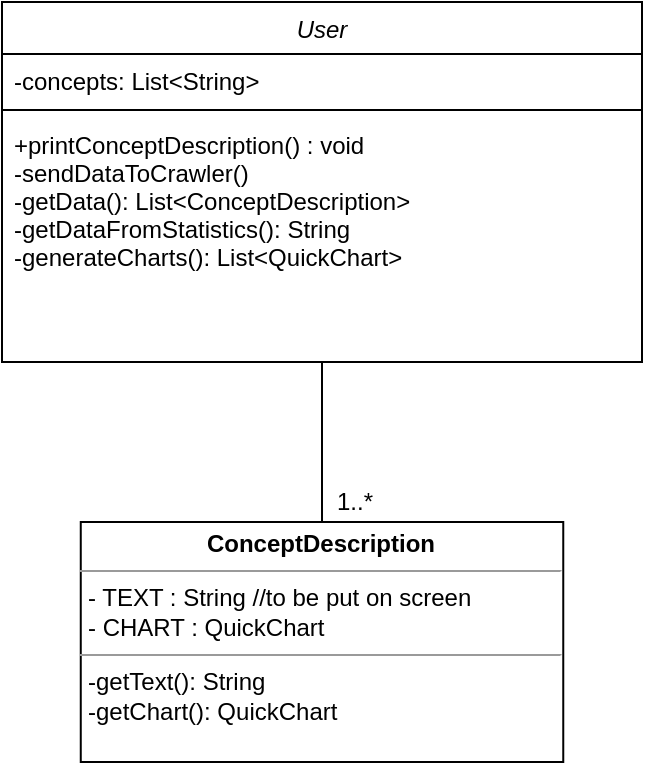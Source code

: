 <mxfile version="17.1.3" type="device"><diagram id="ysfM6FNJnxqSwxjy41mx" name="Page-2"><mxGraphModel dx="1038" dy="547" grid="1" gridSize="10" guides="1" tooltips="1" connect="1" arrows="1" fold="1" page="1" pageScale="1" pageWidth="1169" pageHeight="827" math="0" shadow="0"><root><mxCell id="isEoBQYge2mpJqswxDzk-0"/><mxCell id="isEoBQYge2mpJqswxDzk-1" parent="isEoBQYge2mpJqswxDzk-0"/><mxCell id="isEoBQYge2mpJqswxDzk-2" value="User" style="swimlane;fontStyle=2;align=center;verticalAlign=top;childLayout=stackLayout;horizontal=1;startSize=26;horizontalStack=0;resizeParent=1;resizeLast=0;collapsible=1;marginBottom=0;rounded=0;shadow=0;strokeWidth=1;" vertex="1" parent="isEoBQYge2mpJqswxDzk-1"><mxGeometry x="280" y="140" width="320" height="180" as="geometry"><mxRectangle x="230" y="140" width="160" height="26" as="alternateBounds"/></mxGeometry></mxCell><mxCell id="isEoBQYge2mpJqswxDzk-3" value="-concepts: List&lt;String&gt;" style="text;align=left;verticalAlign=top;spacingLeft=4;spacingRight=4;overflow=hidden;rotatable=0;points=[[0,0.5],[1,0.5]];portConstraint=eastwest;" vertex="1" parent="isEoBQYge2mpJqswxDzk-2"><mxGeometry y="26" width="320" height="24" as="geometry"/></mxCell><mxCell id="isEoBQYge2mpJqswxDzk-4" value="" style="line;html=1;strokeWidth=1;align=left;verticalAlign=middle;spacingTop=-1;spacingLeft=3;spacingRight=3;rotatable=0;labelPosition=right;points=[];portConstraint=eastwest;" vertex="1" parent="isEoBQYge2mpJqswxDzk-2"><mxGeometry y="50" width="320" height="8" as="geometry"/></mxCell><mxCell id="isEoBQYge2mpJqswxDzk-5" value="+printConceptDescription() : void&#10;-sendDataToCrawler()&#10;-getData(): List&lt;ConceptDescription&gt;&#10;-getDataFromStatistics(): String&#10;-generateCharts(): List&lt;QuickChart&gt;" style="text;align=left;verticalAlign=top;spacingLeft=4;spacingRight=4;overflow=hidden;rotatable=0;points=[[0,0.5],[1,0.5]];portConstraint=eastwest;" vertex="1" parent="isEoBQYge2mpJqswxDzk-2"><mxGeometry y="58" width="320" height="122" as="geometry"/></mxCell><mxCell id="isEoBQYge2mpJqswxDzk-6" style="edgeStyle=orthogonalEdgeStyle;rounded=0;orthogonalLoop=1;jettySize=auto;html=1;exitX=1;exitY=0.5;exitDx=0;exitDy=0;" edge="1" parent="isEoBQYge2mpJqswxDzk-2" source="isEoBQYge2mpJqswxDzk-3" target="isEoBQYge2mpJqswxDzk-3"><mxGeometry relative="1" as="geometry"/></mxCell><mxCell id="isEoBQYge2mpJqswxDzk-17" value="" style="endArrow=none;html=1;rounded=0;exitX=0.5;exitY=0;exitDx=0;exitDy=0;entryX=0.5;entryY=1;entryDx=0;entryDy=0;" edge="1" parent="isEoBQYge2mpJqswxDzk-1" source="isEoBQYge2mpJqswxDzk-19" target="isEoBQYge2mpJqswxDzk-2"><mxGeometry width="50" height="50" relative="1" as="geometry"><mxPoint x="430" y="360" as="sourcePoint"/><mxPoint x="460" y="330" as="targetPoint"/></mxGeometry></mxCell><mxCell id="isEoBQYge2mpJqswxDzk-19" value="&lt;p style=&quot;margin: 0px ; margin-top: 4px ; text-align: center&quot;&gt;&lt;b&gt;ConceptDescription&lt;/b&gt;&lt;/p&gt;&lt;hr size=&quot;1&quot;&gt;&lt;p style=&quot;margin: 0px ; margin-left: 4px&quot;&gt;- TEXT : String //to be put on screen&lt;br style=&quot;padding: 0px ; margin: 0px&quot;&gt;- CHART : QuickChart&lt;/p&gt;&lt;hr size=&quot;1&quot;&gt;&lt;p style=&quot;margin: 0px ; margin-left: 4px&quot;&gt;-getText(): String&lt;/p&gt;&lt;p style=&quot;margin: 0px ; margin-left: 4px&quot;&gt;-getChart(): QuickChart&lt;/p&gt;&lt;p style=&quot;margin: 0px ; margin-left: 4px&quot;&gt;&lt;br&gt;&lt;/p&gt;" style="verticalAlign=top;align=left;overflow=fill;fontSize=12;fontFamily=Helvetica;html=1;" vertex="1" parent="isEoBQYge2mpJqswxDzk-1"><mxGeometry x="319.38" y="400" width="241.25" height="120" as="geometry"/></mxCell><mxCell id="isEoBQYge2mpJqswxDzk-20" value="1..*" style="text;html=1;align=center;verticalAlign=middle;resizable=0;points=[];autosize=1;strokeColor=none;fillColor=none;" vertex="1" parent="isEoBQYge2mpJqswxDzk-1"><mxGeometry x="440.63" y="380" width="30" height="20" as="geometry"/></mxCell></root></mxGraphModel></diagram></mxfile>